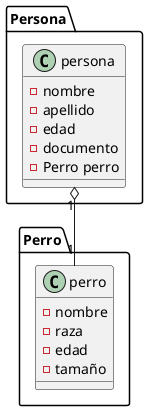 @startuml
'https://plantuml.com/sequence-diagram

package Perro{
   class perro{
      -nombre
      -raza
      -edad
      -tamaño
   }
}
package Persona{
   class persona{
      -nombre
      -apellido
      -edad
      -documento
      -Perro perro
   }
}
persona "1" o-- "1" perro
@enduml